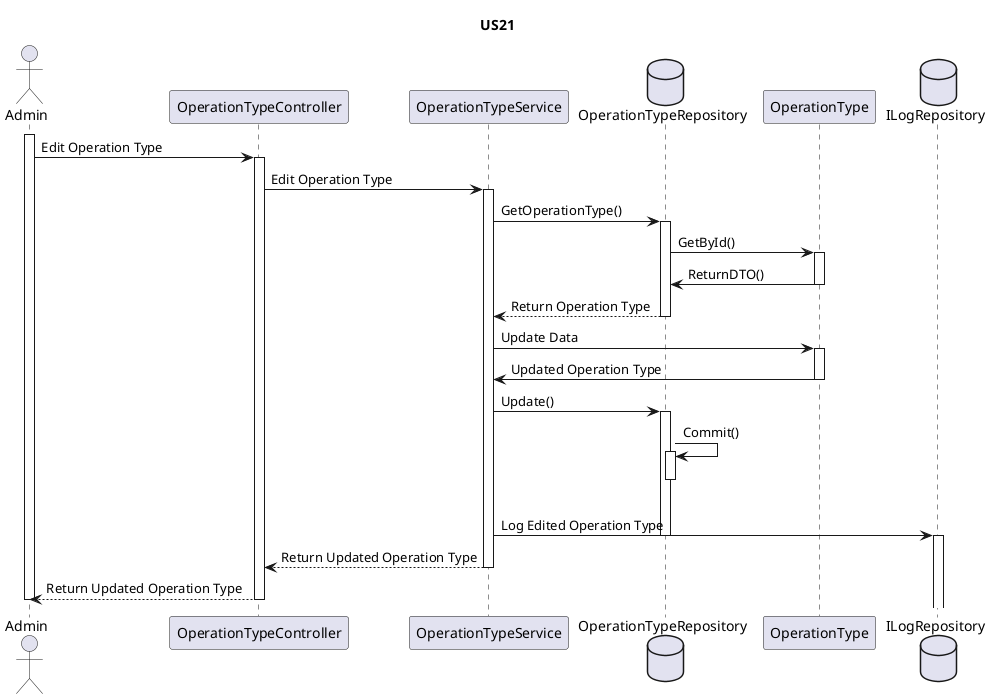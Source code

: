 ' 
' As an Admin, I want to edit existing operation types, so that I can update or correct information about the procedure.
'
' Acceptance Criteria:
'
' Admins can search for and select an existing operation type to edit.
' Editable fields include operation name, required staff by specialization, and estimated duration.
' Changes are reflected in the system immediately for future operation requests.
' Historical data is maintained, but new operation requests will use the updated operation type information.

@startuml

title US21

actor Admin as A
participant OperationTypeController as obc
participant OperationTypeService as obs
database OperationTypeRepository as obr
participant OperationType as ob
database ILogRepository as ilr

activate A
A -> obc : Edit Operation Type
activate obc
obc -> obs : Edit Operation Type
activate obs
obs -> obr : GetOperationType()
activate obr
obr -> ob : GetById()
activate ob
ob -> obr : ReturnDTO()
deactivate ob
obr --> obs : Return Operation Type
deactivate obr
obs -> ob : Update Data
activate ob
ob -> obs : Updated Operation Type
deactivate ob
obs -> obr : Update()
activate obr
obr -> obr : Commit()
activate obr
deactivate obr
obs -> ilr : \nLog Edited Operation Type
deactivate obr
activate ilr
deactivate ilr
obs --> obc : Return Updated Operation Type
deactivate obs
obc --> A : Return Updated Operation Type
deactivate obc
deactivate A

@enduml